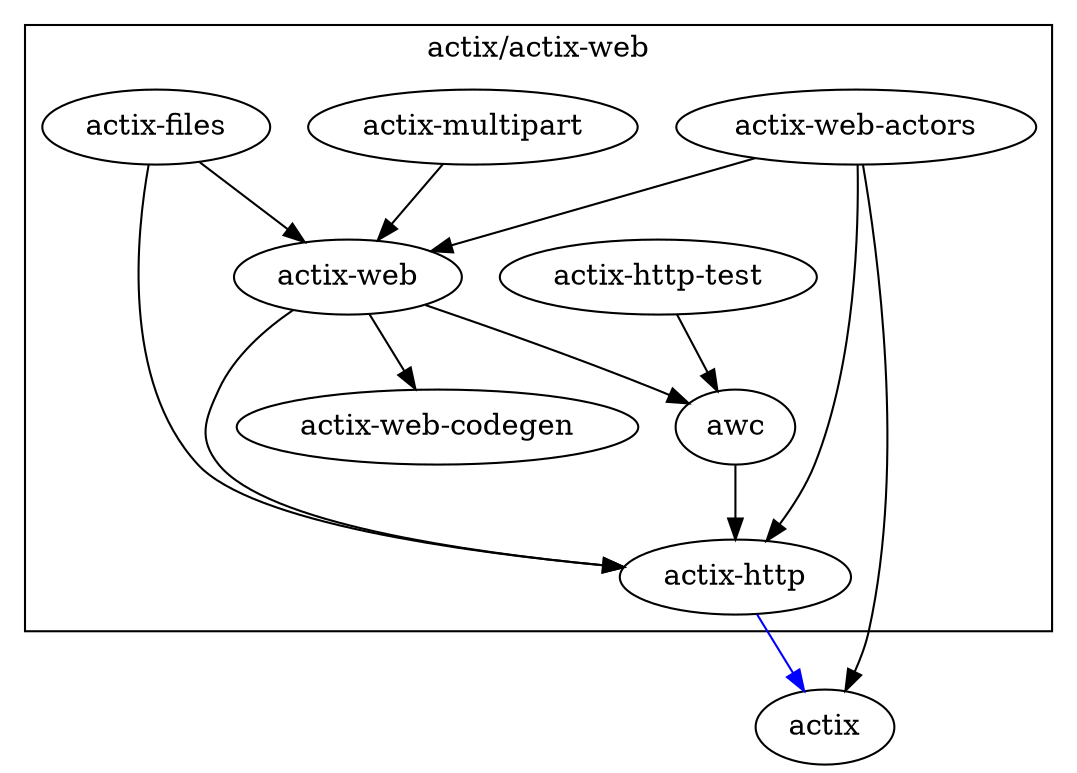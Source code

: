 digraph {
    subgraph cluster_web {
        label="actix/actix-web"
        "awc"
        "actix-web"
        "actix-files"
        "actix-http"
        "actix-multipart"
        "actix-web-actors"
        "actix-web-codegen"
        "actix-http-test"
    }

    "actix-web" -> {  "actix-web-codegen" "actix-http" "awc" }
    "awc" -> { "actix-http" }
    "actix-web-actors" -> { "actix" "actix-web" "actix-http" }
    "actix-multipart" -> { "actix-web" }
    "actix-http" -> { "actix" }[color=blue] // optional
    "actix-files" -> { "actix-web" "actix-http" }
    "actix-http-test" -> { "awc" }
}
